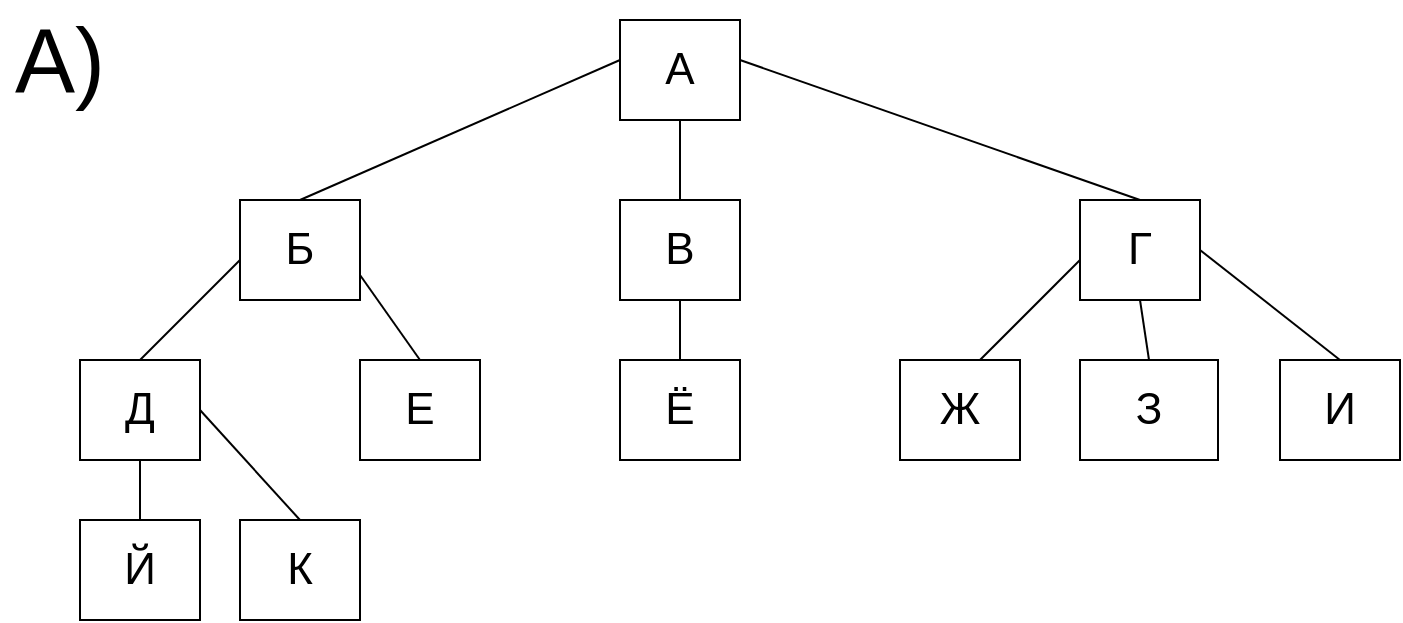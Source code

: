 <mxfile version="12.9.12" type="device"><diagram id="gZMPh_eztTkz2n_gXwHS" name="Page-1"><mxGraphModel dx="780" dy="1144" grid="1" gridSize="10" guides="1" tooltips="1" connect="1" arrows="1" fold="1" page="1" pageScale="1" pageWidth="827" pageHeight="1169" math="0" shadow="0"><root><mxCell id="0"/><mxCell id="1" parent="0"/><mxCell id="v7Mz_UMFttG1K8NbdeT--1" value="&lt;font style=&quot;font-size: 22px&quot;&gt;А&lt;/font&gt;" style="rounded=0;whiteSpace=wrap;html=1;" vertex="1" parent="1"><mxGeometry x="340" y="60" width="60" height="50" as="geometry"/></mxCell><mxCell id="v7Mz_UMFttG1K8NbdeT--2" value="&lt;font style=&quot;font-size: 22px&quot;&gt;Б&lt;/font&gt;" style="rounded=0;whiteSpace=wrap;html=1;" vertex="1" parent="1"><mxGeometry x="150" y="150" width="60" height="50" as="geometry"/></mxCell><mxCell id="v7Mz_UMFttG1K8NbdeT--3" value="&lt;font style=&quot;font-size: 22px&quot;&gt;В&lt;/font&gt;" style="rounded=0;whiteSpace=wrap;html=1;" vertex="1" parent="1"><mxGeometry x="340" y="150" width="60" height="50" as="geometry"/></mxCell><mxCell id="v7Mz_UMFttG1K8NbdeT--4" value="&lt;font style=&quot;font-size: 22px&quot;&gt;Г&lt;/font&gt;" style="rounded=0;whiteSpace=wrap;html=1;" vertex="1" parent="1"><mxGeometry x="570" y="150" width="60" height="50" as="geometry"/></mxCell><mxCell id="v7Mz_UMFttG1K8NbdeT--5" value="&lt;font style=&quot;font-size: 22px&quot;&gt;Ж&lt;/font&gt;" style="rounded=0;whiteSpace=wrap;html=1;" vertex="1" parent="1"><mxGeometry x="480" y="230" width="60" height="50" as="geometry"/></mxCell><mxCell id="v7Mz_UMFttG1K8NbdeT--6" value="&lt;font style=&quot;font-size: 22px&quot;&gt;Е&lt;/font&gt;" style="rounded=0;whiteSpace=wrap;html=1;" vertex="1" parent="1"><mxGeometry x="210" y="230" width="60" height="50" as="geometry"/></mxCell><mxCell id="v7Mz_UMFttG1K8NbdeT--7" value="&lt;font style=&quot;font-size: 22px&quot;&gt;Д&lt;/font&gt;" style="rounded=0;whiteSpace=wrap;html=1;" vertex="1" parent="1"><mxGeometry x="70" y="230" width="60" height="50" as="geometry"/></mxCell><mxCell id="v7Mz_UMFttG1K8NbdeT--8" value="&lt;font style=&quot;font-size: 22px&quot;&gt;З&lt;/font&gt;" style="rounded=0;whiteSpace=wrap;html=1;" vertex="1" parent="1"><mxGeometry x="570" y="230" width="69" height="50" as="geometry"/></mxCell><mxCell id="v7Mz_UMFttG1K8NbdeT--9" value="&lt;font style=&quot;font-size: 22px&quot;&gt;И&lt;/font&gt;" style="rounded=0;whiteSpace=wrap;html=1;" vertex="1" parent="1"><mxGeometry x="670" y="230" width="60" height="50" as="geometry"/></mxCell><mxCell id="v7Mz_UMFttG1K8NbdeT--10" value="&lt;font style=&quot;font-size: 22px&quot;&gt;Ё&lt;/font&gt;" style="rounded=0;whiteSpace=wrap;html=1;" vertex="1" parent="1"><mxGeometry x="340" y="230" width="60" height="50" as="geometry"/></mxCell><mxCell id="v7Mz_UMFttG1K8NbdeT--12" value="&lt;font style=&quot;font-size: 22px&quot;&gt;К&lt;/font&gt;" style="rounded=0;whiteSpace=wrap;html=1;" vertex="1" parent="1"><mxGeometry x="150" y="310" width="60" height="50" as="geometry"/></mxCell><mxCell id="v7Mz_UMFttG1K8NbdeT--13" value="&lt;font style=&quot;font-size: 22px&quot;&gt;Й&lt;/font&gt;" style="rounded=0;whiteSpace=wrap;html=1;" vertex="1" parent="1"><mxGeometry x="70" y="310" width="60" height="50" as="geometry"/></mxCell><mxCell id="v7Mz_UMFttG1K8NbdeT--18" value="" style="endArrow=none;html=1;exitX=0.5;exitY=0;exitDx=0;exitDy=0;" edge="1" parent="1" source="v7Mz_UMFttG1K8NbdeT--2"><mxGeometry width="50" height="50" relative="1" as="geometry"><mxPoint x="290" y="130" as="sourcePoint"/><mxPoint x="340" y="80" as="targetPoint"/></mxGeometry></mxCell><mxCell id="v7Mz_UMFttG1K8NbdeT--19" value="" style="endArrow=none;html=1;entryX=0.5;entryY=0;entryDx=0;entryDy=0;" edge="1" parent="1" target="v7Mz_UMFttG1K8NbdeT--4"><mxGeometry width="50" height="50" relative="1" as="geometry"><mxPoint x="400" y="80" as="sourcePoint"/><mxPoint x="450" y="40" as="targetPoint"/></mxGeometry></mxCell><mxCell id="v7Mz_UMFttG1K8NbdeT--20" value="" style="endArrow=none;html=1;entryX=0.5;entryY=1;entryDx=0;entryDy=0;" edge="1" parent="1" target="v7Mz_UMFttG1K8NbdeT--1"><mxGeometry width="50" height="50" relative="1" as="geometry"><mxPoint x="370" y="150" as="sourcePoint"/><mxPoint x="420" y="460" as="targetPoint"/></mxGeometry></mxCell><mxCell id="v7Mz_UMFttG1K8NbdeT--21" value="" style="endArrow=none;html=1;" edge="1" parent="1"><mxGeometry width="50" height="50" relative="1" as="geometry"><mxPoint x="100" y="230" as="sourcePoint"/><mxPoint x="150" y="180" as="targetPoint"/></mxGeometry></mxCell><mxCell id="v7Mz_UMFttG1K8NbdeT--22" value="" style="endArrow=none;html=1;" edge="1" parent="1"><mxGeometry width="50" height="50" relative="1" as="geometry"><mxPoint x="520" y="230" as="sourcePoint"/><mxPoint x="570" y="180" as="targetPoint"/></mxGeometry></mxCell><mxCell id="v7Mz_UMFttG1K8NbdeT--23" value="" style="endArrow=none;html=1;entryX=1;entryY=0.75;entryDx=0;entryDy=0;exitX=0.5;exitY=0;exitDx=0;exitDy=0;" edge="1" parent="1" source="v7Mz_UMFttG1K8NbdeT--6" target="v7Mz_UMFttG1K8NbdeT--2"><mxGeometry width="50" height="50" relative="1" as="geometry"><mxPoint x="370" y="510" as="sourcePoint"/><mxPoint x="420" y="460" as="targetPoint"/></mxGeometry></mxCell><mxCell id="v7Mz_UMFttG1K8NbdeT--24" value="" style="endArrow=none;html=1;entryX=0.5;entryY=1;entryDx=0;entryDy=0;exitX=0.5;exitY=0;exitDx=0;exitDy=0;" edge="1" parent="1" source="v7Mz_UMFttG1K8NbdeT--13" target="v7Mz_UMFttG1K8NbdeT--7"><mxGeometry width="50" height="50" relative="1" as="geometry"><mxPoint x="370" y="510" as="sourcePoint"/><mxPoint x="420" y="460" as="targetPoint"/></mxGeometry></mxCell><mxCell id="v7Mz_UMFttG1K8NbdeT--25" value="" style="endArrow=none;html=1;entryX=1;entryY=0.5;entryDx=0;entryDy=0;exitX=0.5;exitY=0;exitDx=0;exitDy=0;" edge="1" parent="1" source="v7Mz_UMFttG1K8NbdeT--12" target="v7Mz_UMFttG1K8NbdeT--7"><mxGeometry width="50" height="50" relative="1" as="geometry"><mxPoint x="370" y="510" as="sourcePoint"/><mxPoint x="420" y="460" as="targetPoint"/></mxGeometry></mxCell><mxCell id="v7Mz_UMFttG1K8NbdeT--26" value="" style="endArrow=none;html=1;entryX=0.5;entryY=1;entryDx=0;entryDy=0;" edge="1" parent="1" target="v7Mz_UMFttG1K8NbdeT--3"><mxGeometry width="50" height="50" relative="1" as="geometry"><mxPoint x="370" y="230" as="sourcePoint"/><mxPoint x="420" y="460" as="targetPoint"/></mxGeometry></mxCell><mxCell id="v7Mz_UMFttG1K8NbdeT--29" value="" style="endArrow=none;html=1;exitX=0.5;exitY=0;exitDx=0;exitDy=0;entryX=0.5;entryY=1;entryDx=0;entryDy=0;" edge="1" parent="1" source="v7Mz_UMFttG1K8NbdeT--8" target="v7Mz_UMFttG1K8NbdeT--4"><mxGeometry width="50" height="50" relative="1" as="geometry"><mxPoint x="370" y="510" as="sourcePoint"/><mxPoint x="420" y="460" as="targetPoint"/></mxGeometry></mxCell><mxCell id="v7Mz_UMFttG1K8NbdeT--30" value="" style="endArrow=none;html=1;entryX=1;entryY=0.5;entryDx=0;entryDy=0;exitX=0.5;exitY=0;exitDx=0;exitDy=0;" edge="1" parent="1" source="v7Mz_UMFttG1K8NbdeT--9" target="v7Mz_UMFttG1K8NbdeT--4"><mxGeometry width="50" height="50" relative="1" as="geometry"><mxPoint x="370" y="510" as="sourcePoint"/><mxPoint x="420" y="460" as="targetPoint"/></mxGeometry></mxCell><mxCell id="v7Mz_UMFttG1K8NbdeT--31" value="&lt;font style=&quot;font-size: 45px&quot;&gt;A)&lt;/font&gt;" style="text;html=1;strokeColor=none;fillColor=none;align=center;verticalAlign=middle;whiteSpace=wrap;rounded=0;" vertex="1" parent="1"><mxGeometry x="30" y="50" width="60" height="60" as="geometry"/></mxCell></root></mxGraphModel></diagram></mxfile>